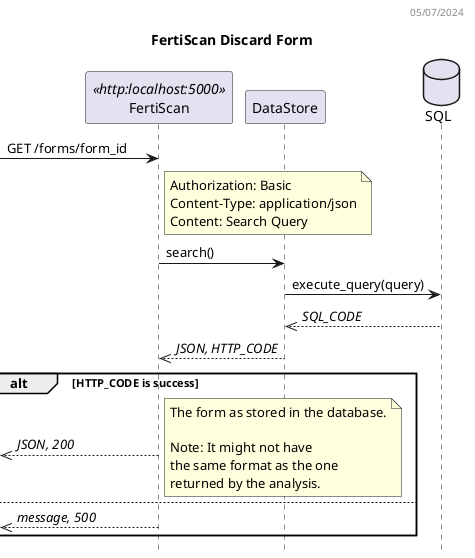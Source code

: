 @startuml FertiScan Sequence Diagram
header 05/07/2024

title FertiScan Discard Form
hide empty members
hide footbox

participant FertiScan as BE <<http:localhost:5000>>
participant DataStore as DS
database SQL as DB

-> BE: GET /forms/form_id
note right BE
  Authorization: Basic
  Content-Type: application/json
  Content: Search Query
end note
BE -> DS: search() 
DS -> DB: execute_query(query)
DS <<-- DB: //SQL_CODE//
BE <<-- DS: //JSON, HTTP_CODE//
alt HTTP_CODE is success
  <<-- BE: //JSON, 200//
  note right
    The form as stored in the database.

    Note: It might not have
    the same format as the one
    returned by the analysis.
  end note
else
  <<-- BE: //message, 500//
end

@enduml
